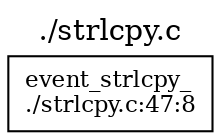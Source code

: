 digraph GRAPH_0 {

  // Generated by Graph::Easy 0.76 at Thu Jan 25 07:04:10 2024

  edge [ arrowhead=normal ];
  graph [ label="./strlcpy.c", labelloc=top ];
  node [
    fillcolor=white,
    fontsize=11,
    shape=box,
    style=filled ];

  event_strlcpy_ [ label="event_strlcpy_\l./strlcpy.c:47:8\l" ]


}
